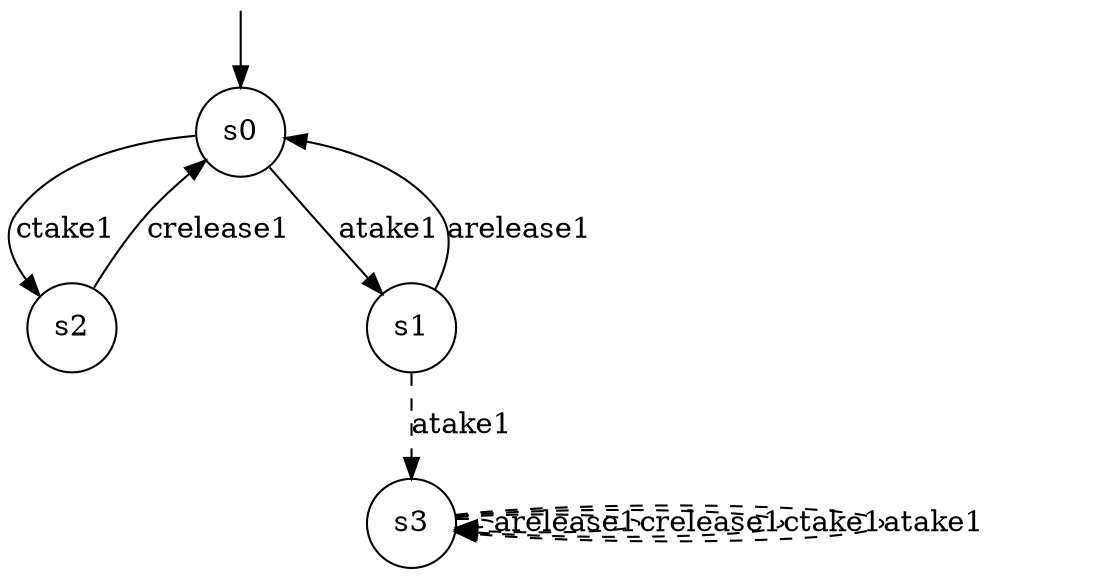 digraph g {

	s0 [shape="circle" label="s0"];
	s1 [shape="circle" label="s3"];
	s2 [shape="circle" label="s2"];
	s3 [shape="circle" label="s1"];

	s2 -> s0 [modality="MUST", style="strict", label="crelease1"];
	s3 -> s1 [modality="MAY", style="dashed", label="atake1"];
	s1 -> s1 [modality="MAY", style="dashed", label="arelease1"];
	s0 -> s3 [modality="MUST", style="strict", label="atake1"];
	s1 -> s1 [modality="MAY", style="dashed", label="crelease1"];
	s1 -> s1 [modality="MAY", style="dashed", label="ctake1"];
	s1 -> s1 [modality="MAY", style="dashed", label="atake1"];
	s3 -> s0 [modality="MUST", style="strict", label="arelease1"];
	s0 -> s2 [modality="MUST", style="strict", label="ctake1"];

__start0 [label="" shape="none" width="0" height="0"];
__start0 -> s0;
}
